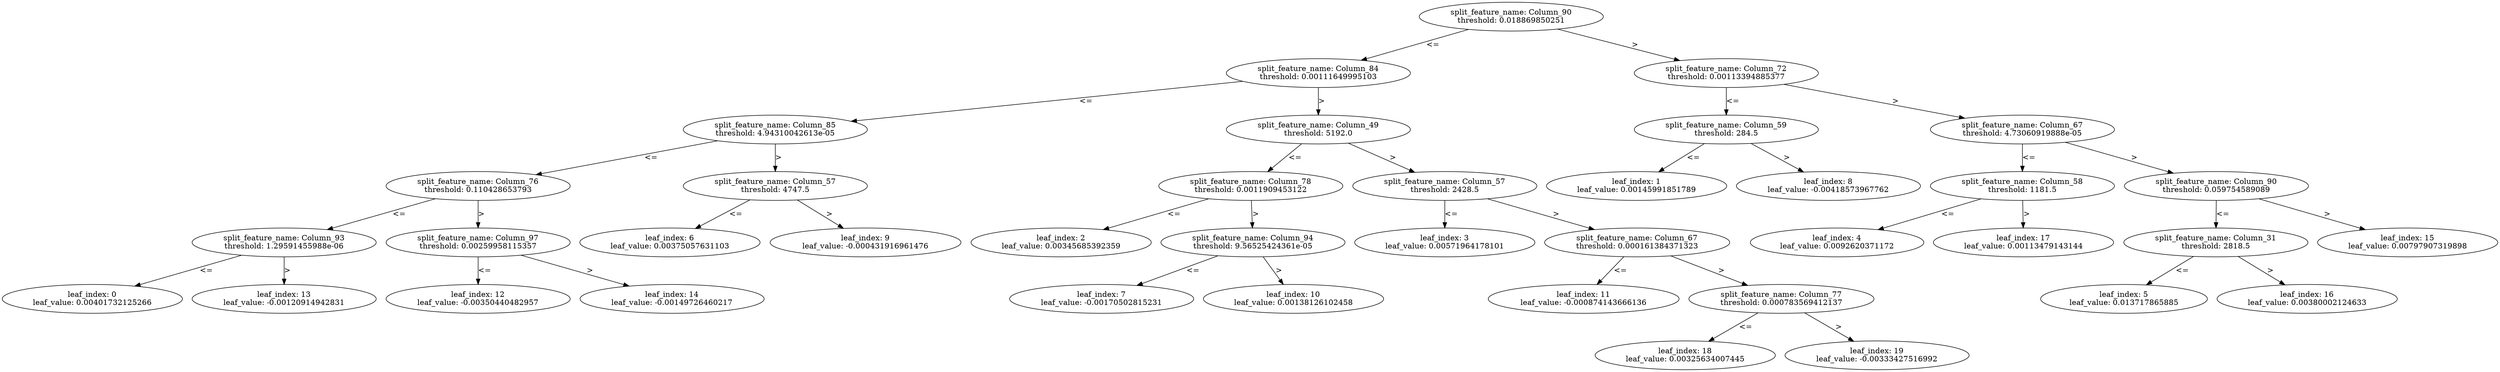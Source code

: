 digraph Tree57 {
	split0 [label="split_feature_name: Column_90\nthreshold: 0.018869850251"]
	split1 [label="split_feature_name: Column_84\nthreshold: 0.00111649995103"]
	split5 [label="split_feature_name: Column_85\nthreshold: 4.94310042613e-05"]
	split11 [label="split_feature_name: Column_76\nthreshold: 0.110428653793"]
	split12 [label="split_feature_name: Column_93\nthreshold: 1.29591455988e-06"]
	leaf0 [label="leaf_index: 0\nleaf_value: 0.00401732125266"]
	split12 -> leaf0 [label="<="]
	leaf13 [label="leaf_index: 13\nleaf_value: -0.00120914942831"]
	split12 -> leaf13 [label=">"]
	split11 -> split12 [label="<="]
	split13 [label="split_feature_name: Column_97\nthreshold: 0.00259958115357"]
	leaf12 [label="leaf_index: 12\nleaf_value: -0.00350440482957"]
	split13 -> leaf12 [label="<="]
	leaf14 [label="leaf_index: 14\nleaf_value: -0.00149726460217"]
	split13 -> leaf14 [label=">"]
	split11 -> split13 [label=">"]
	split5 -> split11 [label="<="]
	split8 [label="split_feature_name: Column_57\nthreshold: 4747.5"]
	leaf6 [label="leaf_index: 6\nleaf_value: 0.00375057631103"]
	split8 -> leaf6 [label="<="]
	leaf9 [label="leaf_index: 9\nleaf_value: -0.000431916961476"]
	split8 -> leaf9 [label=">"]
	split5 -> split8 [label=">"]
	split1 -> split5 [label="<="]
	split2 [label="split_feature_name: Column_49\nthreshold: 5192.0"]
	split6 [label="split_feature_name: Column_78\nthreshold: 0.0011909453122"]
	leaf2 [label="leaf_index: 2\nleaf_value: 0.00345685392359"]
	split6 -> leaf2 [label="<="]
	split9 [label="split_feature_name: Column_94\nthreshold: 9.56525424361e-05"]
	leaf7 [label="leaf_index: 7\nleaf_value: -0.00170502815231"]
	split9 -> leaf7 [label="<="]
	leaf10 [label="leaf_index: 10\nleaf_value: 0.00138126102458"]
	split9 -> leaf10 [label=">"]
	split6 -> split9 [label=">"]
	split2 -> split6 [label="<="]
	split10 [label="split_feature_name: Column_57\nthreshold: 2428.5"]
	leaf3 [label="leaf_index: 3\nleaf_value: 0.00571964178101"]
	split10 -> leaf3 [label="<="]
	split17 [label="split_feature_name: Column_67\nthreshold: 0.000161384371323"]
	leaf11 [label="leaf_index: 11\nleaf_value: -0.000874143666136"]
	split17 -> leaf11 [label="<="]
	split18 [label="split_feature_name: Column_77\nthreshold: 0.000783569412137"]
	leaf18 [label="leaf_index: 18\nleaf_value: 0.00325634007445"]
	split18 -> leaf18 [label="<="]
	leaf19 [label="leaf_index: 19\nleaf_value: -0.00333427516992"]
	split18 -> leaf19 [label=">"]
	split17 -> split18 [label=">"]
	split10 -> split17 [label=">"]
	split2 -> split10 [label=">"]
	split1 -> split2 [label=">"]
	split0 -> split1 [label="<="]
	split3 [label="split_feature_name: Column_72\nthreshold: 0.00113394885377"]
	split7 [label="split_feature_name: Column_59\nthreshold: 284.5"]
	leaf1 [label="leaf_index: 1\nleaf_value: 0.00145991851789"]
	split7 -> leaf1 [label="<="]
	leaf8 [label="leaf_index: 8\nleaf_value: -0.00418573967762"]
	split7 -> leaf8 [label=">"]
	split3 -> split7 [label="<="]
	split4 [label="split_feature_name: Column_67\nthreshold: 4.73060919888e-05"]
	split16 [label="split_feature_name: Column_58\nthreshold: 1181.5"]
	leaf4 [label="leaf_index: 4\nleaf_value: 0.0092620371172"]
	split16 -> leaf4 [label="<="]
	leaf17 [label="leaf_index: 17\nleaf_value: 0.00113479143144"]
	split16 -> leaf17 [label=">"]
	split4 -> split16 [label="<="]
	split14 [label="split_feature_name: Column_90\nthreshold: 0.059754589089"]
	split15 [label="split_feature_name: Column_31\nthreshold: 2818.5"]
	leaf5 [label="leaf_index: 5\nleaf_value: 0.013717865885"]
	split15 -> leaf5 [label="<="]
	leaf16 [label="leaf_index: 16\nleaf_value: 0.00380002124633"]
	split15 -> leaf16 [label=">"]
	split14 -> split15 [label="<="]
	leaf15 [label="leaf_index: 15\nleaf_value: 0.00797907319898"]
	split14 -> leaf15 [label=">"]
	split4 -> split14 [label=">"]
	split3 -> split4 [label=">"]
	split0 -> split3 [label=">"]
}
